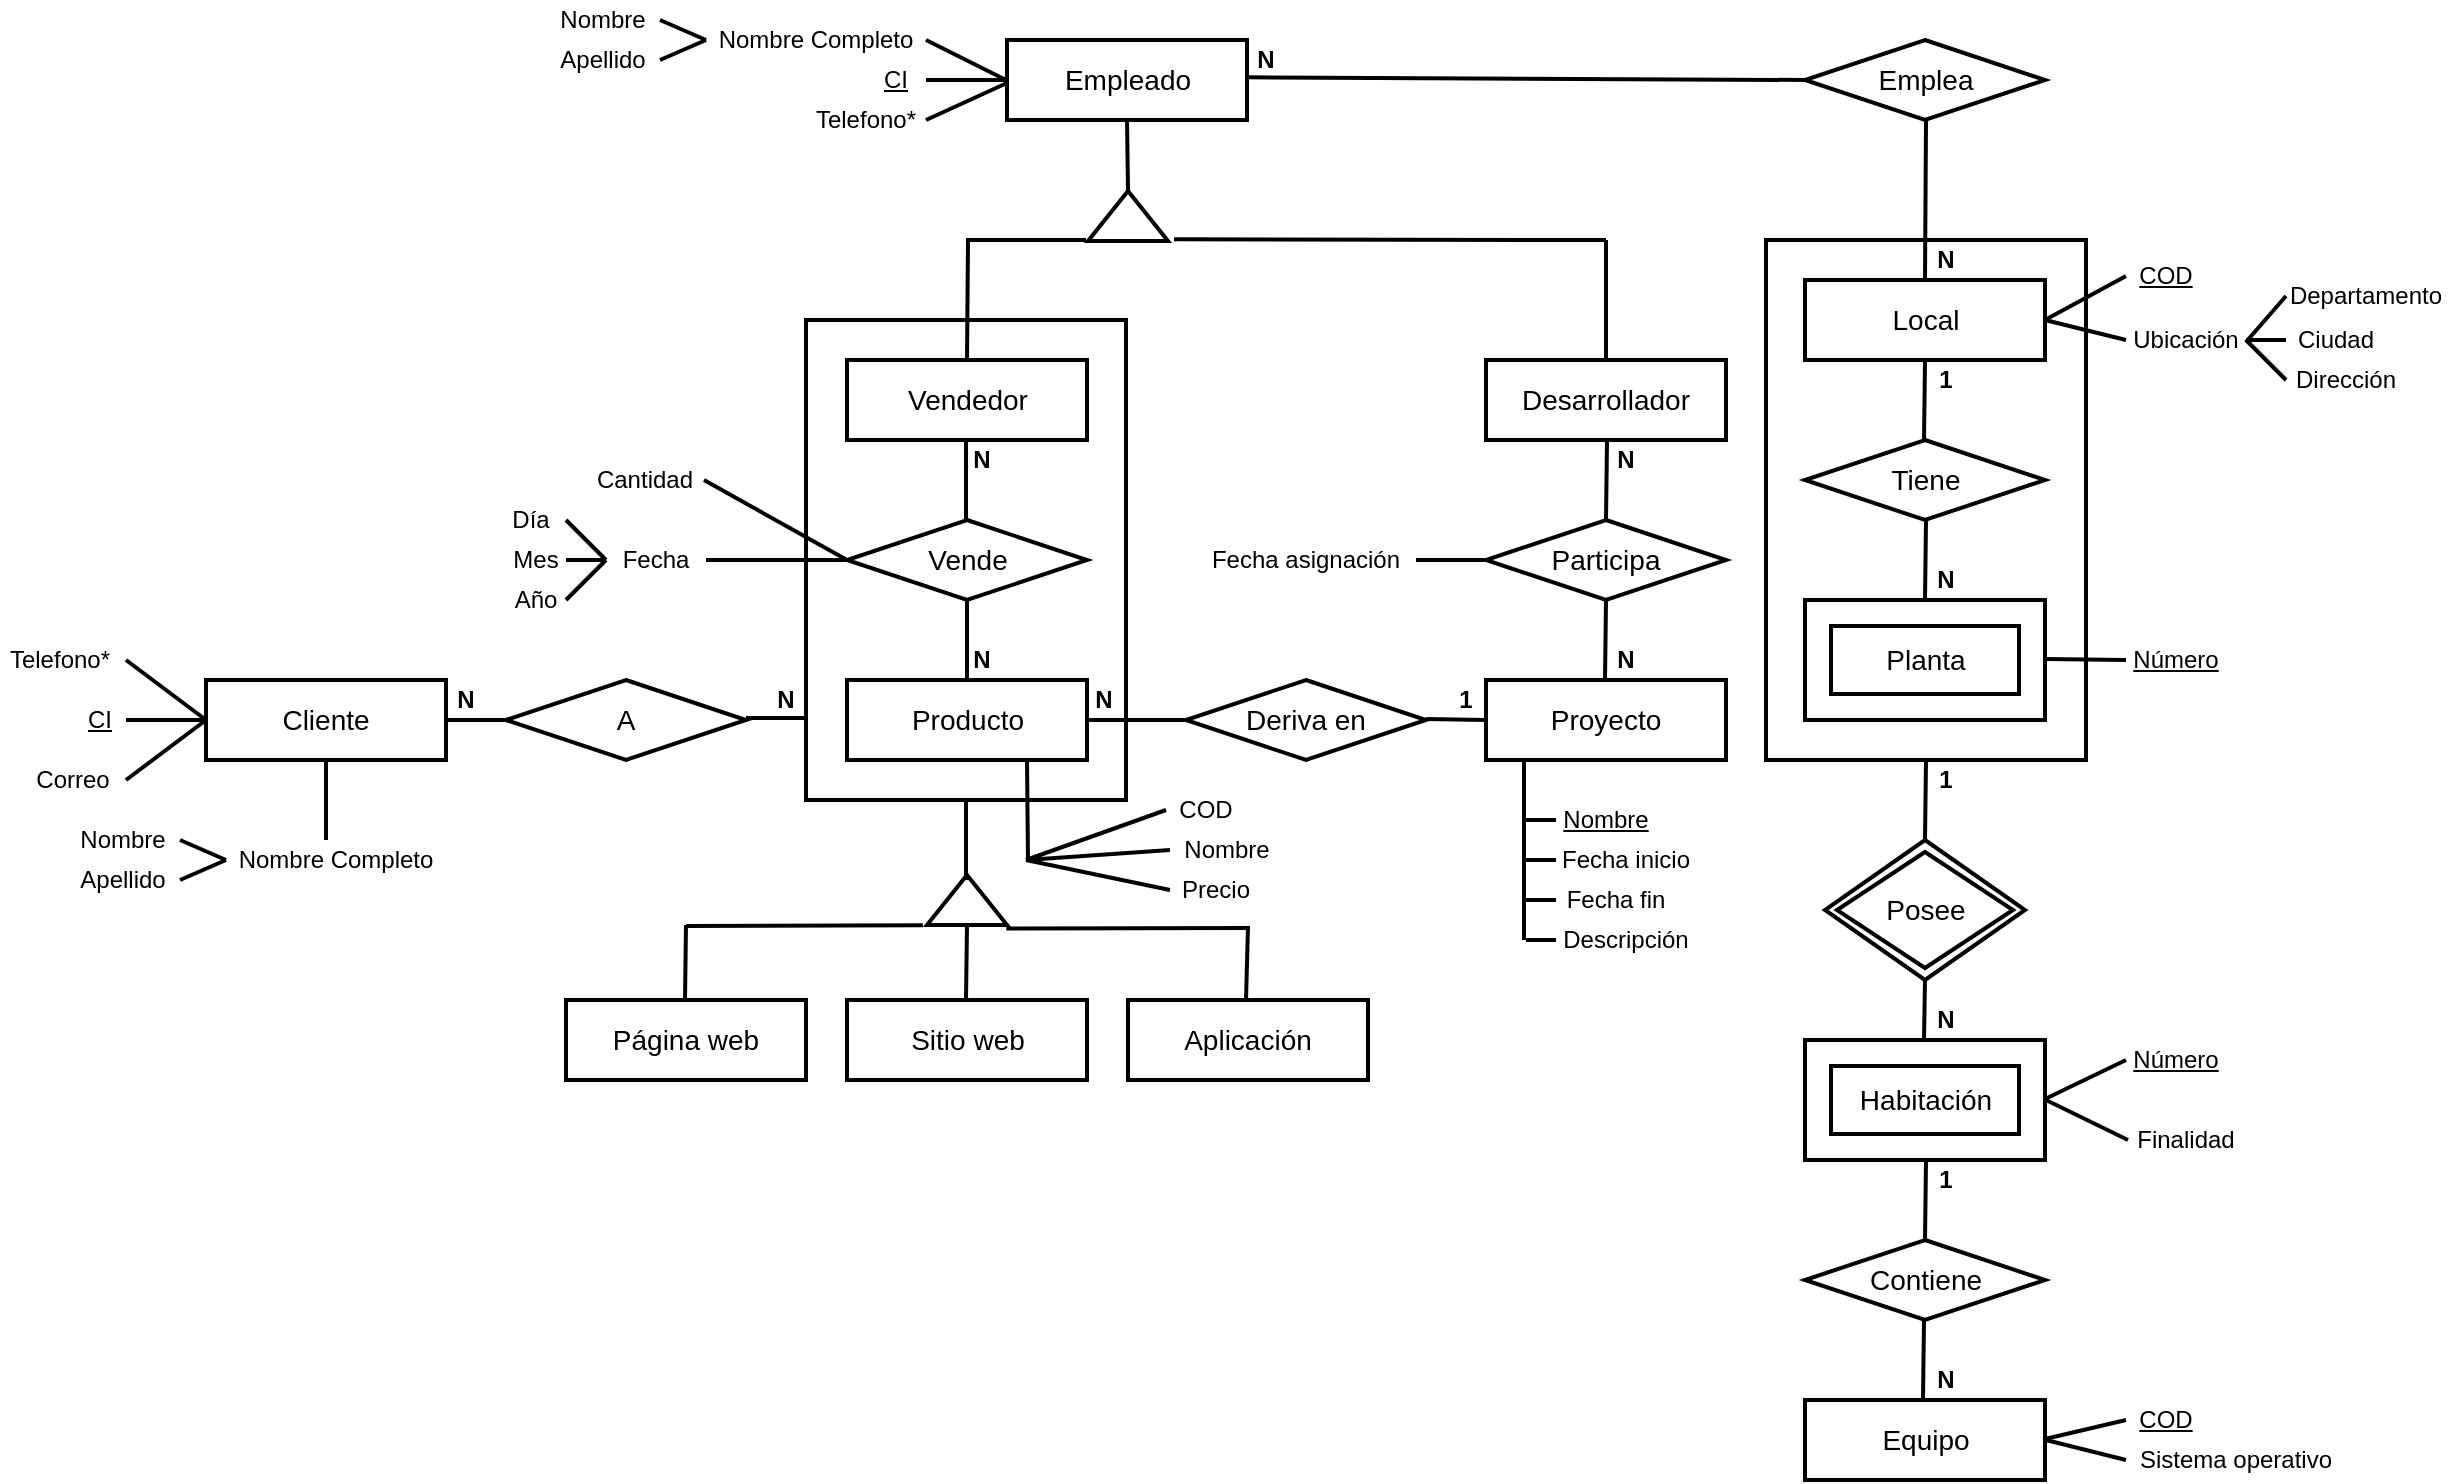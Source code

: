 <mxfile version="12.1.8" type="github" pages="1">
  <diagram id="7vONbLCQ9WCZ58bNW_wz" name="Page-1">
    <mxGraphModel dx="1422" dy="745" grid="1" gridSize="10" guides="1" tooltips="1" connect="1" arrows="1" fold="1" page="1" pageScale="1" pageWidth="827" pageHeight="1169" math="0" shadow="0">
      <root>
        <mxCell id="0"/>
        <mxCell id="1" parent="0"/>
        <mxCell id="MQ059FCpELGgsUm1LF6T-42" value="" style="strokeWidth=2;whiteSpace=wrap;html=1;align=center;fontSize=14;" parent="1" vertex="1">
          <mxGeometry x="1060" y="260" width="160" height="260" as="geometry"/>
        </mxCell>
        <mxCell id="MQ059FCpELGgsUm1LF6T-41" value="" style="strokeWidth=2;whiteSpace=wrap;html=1;align=center;fontSize=14;" parent="1" vertex="1">
          <mxGeometry x="580" y="300" width="160" height="240" as="geometry"/>
        </mxCell>
        <mxCell id="MQ059FCpELGgsUm1LF6T-2" value="Empleado" style="strokeWidth=2;whiteSpace=wrap;html=1;align=center;fontSize=14;" parent="1" vertex="1">
          <mxGeometry x="680.5" y="160" width="120" height="40" as="geometry"/>
        </mxCell>
        <mxCell id="MQ059FCpELGgsUm1LF6T-3" value="Local" style="strokeWidth=2;whiteSpace=wrap;html=1;align=center;fontSize=14;" parent="1" vertex="1">
          <mxGeometry x="1079.5" y="280" width="120" height="40" as="geometry"/>
        </mxCell>
        <mxCell id="MQ059FCpELGgsUm1LF6T-7" value="Tiene" style="shape=rhombus;strokeWidth=2;fontSize=17;perimeter=rhombusPerimeter;whiteSpace=wrap;html=1;align=center;fontSize=14;" parent="1" vertex="1">
          <mxGeometry x="1079.5" y="360" width="120" height="40" as="geometry"/>
        </mxCell>
        <mxCell id="MQ059FCpELGgsUm1LF6T-9" value="Planta" style="shape=ext;strokeWidth=2;margin=10;double=1;whiteSpace=wrap;html=1;align=center;fontSize=14;" parent="1" vertex="1">
          <mxGeometry x="1079.5" y="440" width="120" height="60" as="geometry"/>
        </mxCell>
        <mxCell id="MQ059FCpELGgsUm1LF6T-10" value="Posee" style="shape=rhombus;double=1;strokeWidth=2;fontSize=17;perimeter=rhombusPerimeter;whiteSpace=wrap;html=1;align=center;fontSize=14;" parent="1" vertex="1">
          <mxGeometry x="1089.5" y="560" width="100" height="70" as="geometry"/>
        </mxCell>
        <mxCell id="MQ059FCpELGgsUm1LF6T-11" value="Habitación" style="shape=ext;strokeWidth=2;margin=10;double=1;whiteSpace=wrap;html=1;align=center;fontSize=14;" parent="1" vertex="1">
          <mxGeometry x="1079.5" y="660" width="120" height="60" as="geometry"/>
        </mxCell>
        <mxCell id="MQ059FCpELGgsUm1LF6T-13" value="Contiene" style="shape=rhombus;strokeWidth=2;fontSize=17;perimeter=rhombusPerimeter;whiteSpace=wrap;html=1;align=center;fontSize=14;" parent="1" vertex="1">
          <mxGeometry x="1079.5" y="760" width="120" height="40" as="geometry"/>
        </mxCell>
        <mxCell id="MQ059FCpELGgsUm1LF6T-14" value="Equipo" style="strokeWidth=2;whiteSpace=wrap;html=1;align=center;fontSize=14;" parent="1" vertex="1">
          <mxGeometry x="1079.5" y="840" width="120" height="40" as="geometry"/>
        </mxCell>
        <mxCell id="MQ059FCpELGgsUm1LF6T-17" value="" style="triangle;whiteSpace=wrap;html=1;rotation=-90;strokeWidth=2;" parent="1" vertex="1">
          <mxGeometry x="728.5" y="228" width="25" height="40" as="geometry"/>
        </mxCell>
        <mxCell id="MQ059FCpELGgsUm1LF6T-23" value="Desarrollador" style="strokeWidth=2;whiteSpace=wrap;html=1;align=center;fontSize=14;" parent="1" vertex="1">
          <mxGeometry x="920" y="320" width="120" height="40" as="geometry"/>
        </mxCell>
        <mxCell id="MQ059FCpELGgsUm1LF6T-24" value="Participa" style="shape=rhombus;strokeWidth=2;fontSize=17;perimeter=rhombusPerimeter;whiteSpace=wrap;html=1;align=center;fontSize=14;" parent="1" vertex="1">
          <mxGeometry x="920" y="400" width="120" height="40" as="geometry"/>
        </mxCell>
        <mxCell id="MQ059FCpELGgsUm1LF6T-25" value="Proyecto" style="strokeWidth=2;whiteSpace=wrap;html=1;align=center;fontSize=14;" parent="1" vertex="1">
          <mxGeometry x="920" y="480" width="120" height="40" as="geometry"/>
        </mxCell>
        <mxCell id="MQ059FCpELGgsUm1LF6T-27" value="" style="endArrow=none;html=1;exitX=1;exitY=0.5;exitDx=0;exitDy=0;strokeWidth=2;" parent="1" source="MQ059FCpELGgsUm1LF6T-17" edge="1">
          <mxGeometry width="50" height="50" relative="1" as="geometry">
            <mxPoint x="690.5" y="250" as="sourcePoint"/>
            <mxPoint x="740.5" y="200" as="targetPoint"/>
          </mxGeometry>
        </mxCell>
        <mxCell id="MQ059FCpELGgsUm1LF6T-28" value="" style="endArrow=none;html=1;exitX=0.033;exitY=1.075;exitDx=0;exitDy=0;strokeWidth=2;exitPerimeter=0;" parent="1" source="MQ059FCpELGgsUm1LF6T-17" edge="1">
          <mxGeometry width="50" height="50" relative="1" as="geometry">
            <mxPoint x="750.5" y="245" as="sourcePoint"/>
            <mxPoint x="980" y="260" as="targetPoint"/>
          </mxGeometry>
        </mxCell>
        <mxCell id="MQ059FCpELGgsUm1LF6T-29" value="" style="endArrow=none;html=1;strokeWidth=2;exitX=0.5;exitY=0;exitDx=0;exitDy=0;" parent="1" source="MQ059FCpELGgsUm1LF6T-23" edge="1">
          <mxGeometry width="50" height="50" relative="1" as="geometry">
            <mxPoint x="929.5" y="320" as="sourcePoint"/>
            <mxPoint x="980" y="260" as="targetPoint"/>
          </mxGeometry>
        </mxCell>
        <mxCell id="MQ059FCpELGgsUm1LF6T-30" value="Vendedor" style="strokeWidth=2;whiteSpace=wrap;html=1;align=center;fontSize=14;" parent="1" vertex="1">
          <mxGeometry x="600.5" y="320" width="120" height="40" as="geometry"/>
        </mxCell>
        <mxCell id="MQ059FCpELGgsUm1LF6T-31" value="Vende" style="shape=rhombus;strokeWidth=2;fontSize=17;perimeter=rhombusPerimeter;whiteSpace=wrap;html=1;align=center;fontSize=14;" parent="1" vertex="1">
          <mxGeometry x="600.5" y="400" width="120" height="40" as="geometry"/>
        </mxCell>
        <mxCell id="MQ059FCpELGgsUm1LF6T-32" value="Producto" style="strokeWidth=2;whiteSpace=wrap;html=1;align=center;fontSize=14;" parent="1" vertex="1">
          <mxGeometry x="600.5" y="480" width="120" height="40" as="geometry"/>
        </mxCell>
        <mxCell id="MQ059FCpELGgsUm1LF6T-33" value="" style="triangle;whiteSpace=wrap;html=1;rotation=-90;strokeWidth=2;" parent="1" vertex="1">
          <mxGeometry x="648" y="570" width="25" height="40" as="geometry"/>
        </mxCell>
        <mxCell id="MQ059FCpELGgsUm1LF6T-34" value="Aplicación" style="strokeWidth=2;whiteSpace=wrap;html=1;align=center;fontSize=14;" parent="1" vertex="1">
          <mxGeometry x="741" y="640" width="120" height="40" as="geometry"/>
        </mxCell>
        <mxCell id="MQ059FCpELGgsUm1LF6T-35" value="Sitio web" style="strokeWidth=2;whiteSpace=wrap;html=1;align=center;fontSize=14;" parent="1" vertex="1">
          <mxGeometry x="600.5" y="640" width="120" height="40" as="geometry"/>
        </mxCell>
        <mxCell id="MQ059FCpELGgsUm1LF6T-36" value="Página web" style="strokeWidth=2;whiteSpace=wrap;html=1;align=center;fontSize=14;" parent="1" vertex="1">
          <mxGeometry x="460" y="640" width="120" height="40" as="geometry"/>
        </mxCell>
        <mxCell id="MQ059FCpELGgsUm1LF6T-37" value="A" style="shape=rhombus;strokeWidth=2;fontSize=17;perimeter=rhombusPerimeter;whiteSpace=wrap;html=1;align=center;fontSize=14;" parent="1" vertex="1">
          <mxGeometry x="430" y="480" width="120" height="40" as="geometry"/>
        </mxCell>
        <mxCell id="MQ059FCpELGgsUm1LF6T-38" value="Cliente" style="strokeWidth=2;whiteSpace=wrap;html=1;align=center;fontSize=14;" parent="1" vertex="1">
          <mxGeometry x="280" y="480" width="120" height="40" as="geometry"/>
        </mxCell>
        <mxCell id="MQ059FCpELGgsUm1LF6T-39" value="" style="endArrow=none;html=1;strokeWidth=2;" parent="1" edge="1">
          <mxGeometry width="50" height="50" relative="1" as="geometry">
            <mxPoint x="660.5" y="320" as="sourcePoint"/>
            <mxPoint x="661" y="260" as="targetPoint"/>
          </mxGeometry>
        </mxCell>
        <mxCell id="MQ059FCpELGgsUm1LF6T-40" value="" style="endArrow=none;html=1;strokeWidth=2;" parent="1" edge="1">
          <mxGeometry width="50" height="50" relative="1" as="geometry">
            <mxPoint x="660" y="260" as="sourcePoint"/>
            <mxPoint x="720" y="260" as="targetPoint"/>
          </mxGeometry>
        </mxCell>
        <mxCell id="MQ059FCpELGgsUm1LF6T-43" value="Emplea" style="shape=rhombus;strokeWidth=2;fontSize=17;perimeter=rhombusPerimeter;whiteSpace=wrap;html=1;align=center;fontSize=14;" parent="1" vertex="1">
          <mxGeometry x="1079.5" y="160" width="120" height="40" as="geometry"/>
        </mxCell>
        <mxCell id="MQ059FCpELGgsUm1LF6T-44" value="" style="endArrow=none;html=1;exitX=0.033;exitY=1.075;exitDx=0;exitDy=0;strokeWidth=2;exitPerimeter=0;entryX=0;entryY=0.5;entryDx=0;entryDy=0;" parent="1" target="MQ059FCpELGgsUm1LF6T-43" edge="1">
          <mxGeometry width="50" height="50" relative="1" as="geometry">
            <mxPoint x="800.5" y="178.675" as="sourcePoint"/>
            <mxPoint x="937" y="179" as="targetPoint"/>
          </mxGeometry>
        </mxCell>
        <mxCell id="MQ059FCpELGgsUm1LF6T-45" value="" style="endArrow=none;html=1;exitX=0.033;exitY=1.075;exitDx=0;exitDy=0;strokeWidth=2;exitPerimeter=0;entryX=0.5;entryY=0;entryDx=0;entryDy=0;" parent="1" target="MQ059FCpELGgsUm1LF6T-3" edge="1">
          <mxGeometry width="50" height="50" relative="1" as="geometry">
            <mxPoint x="1140" y="200.175" as="sourcePoint"/>
            <mxPoint x="1276.5" y="200.5" as="targetPoint"/>
          </mxGeometry>
        </mxCell>
        <mxCell id="MQ059FCpELGgsUm1LF6T-46" value="" style="endArrow=none;html=1;exitX=0.033;exitY=1.075;exitDx=0;exitDy=0;strokeWidth=2;exitPerimeter=0;" parent="1" edge="1">
          <mxGeometry width="50" height="50" relative="1" as="geometry">
            <mxPoint x="1139.5" y="320.175" as="sourcePoint"/>
            <mxPoint x="1139" y="360" as="targetPoint"/>
          </mxGeometry>
        </mxCell>
        <mxCell id="MQ059FCpELGgsUm1LF6T-47" value="" style="endArrow=none;html=1;exitX=0.033;exitY=1.075;exitDx=0;exitDy=0;strokeWidth=2;exitPerimeter=0;" parent="1" edge="1">
          <mxGeometry width="50" height="50" relative="1" as="geometry">
            <mxPoint x="1140" y="400.175" as="sourcePoint"/>
            <mxPoint x="1139.5" y="440" as="targetPoint"/>
          </mxGeometry>
        </mxCell>
        <mxCell id="MQ059FCpELGgsUm1LF6T-48" value="" style="endArrow=none;html=1;exitX=0.5;exitY=1;exitDx=0;exitDy=0;strokeWidth=2;entryX=0.5;entryY=0;entryDx=0;entryDy=0;" parent="1" source="MQ059FCpELGgsUm1LF6T-42" target="MQ059FCpELGgsUm1LF6T-10" edge="1">
          <mxGeometry width="50" height="50" relative="1" as="geometry">
            <mxPoint x="1131.5" y="520.175" as="sourcePoint"/>
            <mxPoint x="1268.0" y="520.5" as="targetPoint"/>
          </mxGeometry>
        </mxCell>
        <mxCell id="MQ059FCpELGgsUm1LF6T-49" value="" style="endArrow=none;html=1;exitX=0.5;exitY=1;exitDx=0;exitDy=0;strokeWidth=2;" parent="1" edge="1">
          <mxGeometry width="50" height="50" relative="1" as="geometry">
            <mxPoint x="1139.5" y="630" as="sourcePoint"/>
            <mxPoint x="1139" y="660" as="targetPoint"/>
          </mxGeometry>
        </mxCell>
        <mxCell id="MQ059FCpELGgsUm1LF6T-50" value="" style="endArrow=none;html=1;exitX=0.5;exitY=1;exitDx=0;exitDy=0;strokeWidth=2;entryX=0.5;entryY=0;entryDx=0;entryDy=0;" parent="1" target="MQ059FCpELGgsUm1LF6T-13" edge="1">
          <mxGeometry width="50" height="50" relative="1" as="geometry">
            <mxPoint x="1140" y="720" as="sourcePoint"/>
            <mxPoint x="1139.5" y="750" as="targetPoint"/>
          </mxGeometry>
        </mxCell>
        <mxCell id="MQ059FCpELGgsUm1LF6T-51" value="" style="endArrow=none;html=1;exitX=0.5;exitY=1;exitDx=0;exitDy=0;strokeWidth=2;entryX=0.5;entryY=0;entryDx=0;entryDy=0;" parent="1" edge="1">
          <mxGeometry width="50" height="50" relative="1" as="geometry">
            <mxPoint x="1139" y="800" as="sourcePoint"/>
            <mxPoint x="1138.5" y="840" as="targetPoint"/>
          </mxGeometry>
        </mxCell>
        <mxCell id="MQ059FCpELGgsUm1LF6T-52" value="" style="endArrow=none;html=1;strokeWidth=2;exitX=0.5;exitY=0;exitDx=0;exitDy=0;" parent="1" source="MQ059FCpELGgsUm1LF6T-24" edge="1">
          <mxGeometry width="50" height="50" relative="1" as="geometry">
            <mxPoint x="980.5" y="390" as="sourcePoint"/>
            <mxPoint x="980.5" y="360" as="targetPoint"/>
          </mxGeometry>
        </mxCell>
        <mxCell id="MQ059FCpELGgsUm1LF6T-53" value="" style="endArrow=none;html=1;strokeWidth=2;exitX=0.5;exitY=0;exitDx=0;exitDy=0;" parent="1" edge="1">
          <mxGeometry width="50" height="50" relative="1" as="geometry">
            <mxPoint x="979.5" y="480" as="sourcePoint"/>
            <mxPoint x="980" y="440" as="targetPoint"/>
          </mxGeometry>
        </mxCell>
        <mxCell id="MQ059FCpELGgsUm1LF6T-55" value="Deriva en" style="shape=rhombus;strokeWidth=2;fontSize=17;perimeter=rhombusPerimeter;whiteSpace=wrap;html=1;align=center;fontSize=14;" parent="1" vertex="1">
          <mxGeometry x="770" y="480" width="120" height="40" as="geometry"/>
        </mxCell>
        <mxCell id="MQ059FCpELGgsUm1LF6T-56" value="" style="endArrow=none;html=1;strokeWidth=2;entryX=1;entryY=0.5;entryDx=0;entryDy=0;" parent="1" target="MQ059FCpELGgsUm1LF6T-32" edge="1">
          <mxGeometry width="50" height="50" relative="1" as="geometry">
            <mxPoint x="769.5" y="500" as="sourcePoint"/>
            <mxPoint x="770" y="440" as="targetPoint"/>
          </mxGeometry>
        </mxCell>
        <mxCell id="MQ059FCpELGgsUm1LF6T-57" value="" style="endArrow=none;html=1;strokeWidth=2;entryX=1;entryY=0.5;entryDx=0;entryDy=0;" parent="1" edge="1">
          <mxGeometry width="50" height="50" relative="1" as="geometry">
            <mxPoint x="920" y="500" as="sourcePoint"/>
            <mxPoint x="890.0" y="499.5" as="targetPoint"/>
          </mxGeometry>
        </mxCell>
        <mxCell id="MQ059FCpELGgsUm1LF6T-58" value="" style="endArrow=none;html=1;strokeWidth=2;" parent="1" edge="1">
          <mxGeometry width="50" height="50" relative="1" as="geometry">
            <mxPoint x="660" y="580" as="sourcePoint"/>
            <mxPoint x="660" y="540" as="targetPoint"/>
          </mxGeometry>
        </mxCell>
        <mxCell id="MQ059FCpELGgsUm1LF6T-59" value="" style="endArrow=none;html=1;strokeWidth=2;entryX=0;entryY=0.5;entryDx=0;entryDy=0;" parent="1" target="MQ059FCpELGgsUm1LF6T-33" edge="1">
          <mxGeometry width="50" height="50" relative="1" as="geometry">
            <mxPoint x="660" y="640" as="sourcePoint"/>
            <mxPoint x="660" y="600" as="targetPoint"/>
          </mxGeometry>
        </mxCell>
        <mxCell id="MQ059FCpELGgsUm1LF6T-60" value="" style="endArrow=none;html=1;strokeWidth=2;" parent="1" edge="1">
          <mxGeometry width="50" height="50" relative="1" as="geometry">
            <mxPoint x="800" y="640" as="sourcePoint"/>
            <mxPoint x="801" y="603" as="targetPoint"/>
          </mxGeometry>
        </mxCell>
        <mxCell id="MQ059FCpELGgsUm1LF6T-61" value="" style="endArrow=none;html=1;strokeWidth=2;entryX=0;entryY=0.5;entryDx=0;entryDy=0;" parent="1" edge="1">
          <mxGeometry width="50" height="50" relative="1" as="geometry">
            <mxPoint x="519.5" y="640" as="sourcePoint"/>
            <mxPoint x="520" y="602.5" as="targetPoint"/>
          </mxGeometry>
        </mxCell>
        <mxCell id="MQ059FCpELGgsUm1LF6T-62" value="" style="endArrow=none;html=1;strokeWidth=2;exitX=-0.003;exitY=-0.052;exitDx=0;exitDy=0;exitPerimeter=0;" parent="1" source="MQ059FCpELGgsUm1LF6T-33" edge="1">
          <mxGeometry width="50" height="50" relative="1" as="geometry">
            <mxPoint x="640" y="597.5" as="sourcePoint"/>
            <mxPoint x="520" y="603" as="targetPoint"/>
          </mxGeometry>
        </mxCell>
        <mxCell id="MQ059FCpELGgsUm1LF6T-63" value="" style="endArrow=none;html=1;strokeWidth=2;entryX=-0.071;entryY=0.991;entryDx=0;entryDy=0;entryPerimeter=0;" parent="1" target="MQ059FCpELGgsUm1LF6T-33" edge="1">
          <mxGeometry width="50" height="50" relative="1" as="geometry">
            <mxPoint x="801" y="604" as="sourcePoint"/>
            <mxPoint x="683" y="601" as="targetPoint"/>
          </mxGeometry>
        </mxCell>
        <mxCell id="MQ059FCpELGgsUm1LF6T-64" value="" style="endArrow=none;html=1;strokeWidth=2;" parent="1" edge="1">
          <mxGeometry width="50" height="50" relative="1" as="geometry">
            <mxPoint x="580.0" y="499" as="sourcePoint"/>
            <mxPoint x="550" y="499" as="targetPoint"/>
          </mxGeometry>
        </mxCell>
        <mxCell id="MQ059FCpELGgsUm1LF6T-65" value="" style="endArrow=none;html=1;strokeWidth=2;" parent="1" edge="1">
          <mxGeometry width="50" height="50" relative="1" as="geometry">
            <mxPoint x="430.0" y="500" as="sourcePoint"/>
            <mxPoint x="400" y="500" as="targetPoint"/>
          </mxGeometry>
        </mxCell>
        <mxCell id="MQ059FCpELGgsUm1LF6T-66" value="N" style="text;html=1;strokeColor=none;fillColor=none;align=center;verticalAlign=middle;whiteSpace=wrap;rounded=0;strokeWidth=1;fontStyle=1" parent="1" vertex="1">
          <mxGeometry x="390" y="480" width="40" height="20" as="geometry"/>
        </mxCell>
        <mxCell id="MQ059FCpELGgsUm1LF6T-68" value="N" style="text;html=1;strokeColor=none;fillColor=none;align=center;verticalAlign=middle;whiteSpace=wrap;rounded=0;strokeWidth=1;fontStyle=1" parent="1" vertex="1">
          <mxGeometry x="550" y="480" width="40" height="20" as="geometry"/>
        </mxCell>
        <mxCell id="MQ059FCpELGgsUm1LF6T-71" value="N" style="text;html=1;strokeColor=none;fillColor=none;align=center;verticalAlign=middle;whiteSpace=wrap;rounded=0;strokeWidth=1;fontStyle=1" parent="1" vertex="1">
          <mxGeometry x="648" y="460" width="40" height="20" as="geometry"/>
        </mxCell>
        <mxCell id="MQ059FCpELGgsUm1LF6T-72" value="" style="endArrow=none;html=1;strokeWidth=2;" parent="1" edge="1">
          <mxGeometry width="50" height="50" relative="1" as="geometry">
            <mxPoint x="660" y="400" as="sourcePoint"/>
            <mxPoint x="660" y="360.0" as="targetPoint"/>
          </mxGeometry>
        </mxCell>
        <mxCell id="MQ059FCpELGgsUm1LF6T-73" value="" style="endArrow=none;html=1;strokeWidth=2;" parent="1" edge="1">
          <mxGeometry width="50" height="50" relative="1" as="geometry">
            <mxPoint x="660.5" y="480" as="sourcePoint"/>
            <mxPoint x="660.5" y="440.0" as="targetPoint"/>
          </mxGeometry>
        </mxCell>
        <mxCell id="MQ059FCpELGgsUm1LF6T-74" value="N" style="text;html=1;strokeColor=none;fillColor=none;align=center;verticalAlign=middle;whiteSpace=wrap;rounded=0;strokeWidth=1;fontStyle=1" parent="1" vertex="1">
          <mxGeometry x="648" y="360" width="40" height="20" as="geometry"/>
        </mxCell>
        <mxCell id="MQ059FCpELGgsUm1LF6T-75" value="N" style="text;html=1;strokeColor=none;fillColor=none;align=center;verticalAlign=middle;whiteSpace=wrap;rounded=0;strokeWidth=1;fontStyle=1" parent="1" vertex="1">
          <mxGeometry x="708.5" y="480" width="40" height="20" as="geometry"/>
        </mxCell>
        <mxCell id="MQ059FCpELGgsUm1LF6T-76" value="N" style="text;html=1;strokeColor=none;fillColor=none;align=center;verticalAlign=middle;whiteSpace=wrap;rounded=0;strokeWidth=1;fontStyle=1" parent="1" vertex="1">
          <mxGeometry x="970" y="460" width="40" height="20" as="geometry"/>
        </mxCell>
        <mxCell id="MQ059FCpELGgsUm1LF6T-77" value="N" style="text;html=1;strokeColor=none;fillColor=none;align=center;verticalAlign=middle;whiteSpace=wrap;rounded=0;strokeWidth=1;fontStyle=1" parent="1" vertex="1">
          <mxGeometry x="970" y="360" width="40" height="20" as="geometry"/>
        </mxCell>
        <mxCell id="MQ059FCpELGgsUm1LF6T-78" value="N" style="text;html=1;strokeColor=none;fillColor=none;align=center;verticalAlign=middle;whiteSpace=wrap;rounded=0;strokeWidth=1;fontStyle=1" parent="1" vertex="1">
          <mxGeometry x="790" y="160" width="40" height="20" as="geometry"/>
        </mxCell>
        <mxCell id="MQ059FCpELGgsUm1LF6T-79" value="N" style="text;html=1;strokeColor=none;fillColor=none;align=center;verticalAlign=middle;whiteSpace=wrap;rounded=0;strokeWidth=1;fontStyle=1" parent="1" vertex="1">
          <mxGeometry x="1130" y="260" width="40" height="20" as="geometry"/>
        </mxCell>
        <mxCell id="MQ059FCpELGgsUm1LF6T-80" value="N" style="text;html=1;strokeColor=none;fillColor=none;align=center;verticalAlign=middle;whiteSpace=wrap;rounded=0;strokeWidth=1;fontStyle=1" parent="1" vertex="1">
          <mxGeometry x="1130" y="420" width="40" height="20" as="geometry"/>
        </mxCell>
        <mxCell id="MQ059FCpELGgsUm1LF6T-81" value="N" style="text;html=1;strokeColor=none;fillColor=none;align=center;verticalAlign=middle;whiteSpace=wrap;rounded=0;strokeWidth=1;fontStyle=1" parent="1" vertex="1">
          <mxGeometry x="1130" y="640" width="40" height="20" as="geometry"/>
        </mxCell>
        <mxCell id="MQ059FCpELGgsUm1LF6T-82" value="N" style="text;html=1;strokeColor=none;fillColor=none;align=center;verticalAlign=middle;whiteSpace=wrap;rounded=0;strokeWidth=1;fontStyle=1" parent="1" vertex="1">
          <mxGeometry x="1130" y="820" width="40" height="20" as="geometry"/>
        </mxCell>
        <mxCell id="MQ059FCpELGgsUm1LF6T-83" value="1" style="text;html=1;strokeColor=none;fillColor=none;align=center;verticalAlign=middle;whiteSpace=wrap;rounded=0;strokeWidth=1;fontStyle=1" parent="1" vertex="1">
          <mxGeometry x="890" y="480" width="40" height="20" as="geometry"/>
        </mxCell>
        <mxCell id="MQ059FCpELGgsUm1LF6T-85" value="1" style="text;html=1;strokeColor=none;fillColor=none;align=center;verticalAlign=middle;whiteSpace=wrap;rounded=0;strokeWidth=1;fontStyle=1" parent="1" vertex="1">
          <mxGeometry x="1130" y="520" width="40" height="20" as="geometry"/>
        </mxCell>
        <mxCell id="MQ059FCpELGgsUm1LF6T-86" value="1" style="text;html=1;strokeColor=none;fillColor=none;align=center;verticalAlign=middle;whiteSpace=wrap;rounded=0;strokeWidth=1;fontStyle=1" parent="1" vertex="1">
          <mxGeometry x="1130" y="720" width="40" height="20" as="geometry"/>
        </mxCell>
        <mxCell id="MQ059FCpELGgsUm1LF6T-87" value="1" style="text;html=1;strokeColor=none;fillColor=none;align=center;verticalAlign=middle;whiteSpace=wrap;rounded=0;strokeWidth=1;fontStyle=1" parent="1" vertex="1">
          <mxGeometry x="1130" y="320" width="40" height="20" as="geometry"/>
        </mxCell>
        <mxCell id="zq5FpyVHTdPAyqJpxwwP-1" value="Nombre Completo" style="text;html=1;strokeColor=none;fillColor=none;align=center;verticalAlign=middle;whiteSpace=wrap;rounded=0;" parent="1" vertex="1">
          <mxGeometry x="530" y="150" width="110" height="20" as="geometry"/>
        </mxCell>
        <mxCell id="zq5FpyVHTdPAyqJpxwwP-2" value="CI" style="text;html=1;strokeColor=none;fillColor=none;align=center;verticalAlign=middle;whiteSpace=wrap;rounded=0;fontStyle=4" parent="1" vertex="1">
          <mxGeometry x="610" y="170" width="30" height="20" as="geometry"/>
        </mxCell>
        <mxCell id="zq5FpyVHTdPAyqJpxwwP-3" value="Telefono*" style="text;html=1;strokeColor=none;fillColor=none;align=center;verticalAlign=middle;whiteSpace=wrap;rounded=0;" parent="1" vertex="1">
          <mxGeometry x="580" y="190" width="60" height="20" as="geometry"/>
        </mxCell>
        <mxCell id="zq5FpyVHTdPAyqJpxwwP-4" value="Nombre" style="text;html=1;strokeColor=none;fillColor=none;align=center;verticalAlign=middle;whiteSpace=wrap;rounded=0;" parent="1" vertex="1">
          <mxGeometry x="450" y="140" width="57" height="20" as="geometry"/>
        </mxCell>
        <mxCell id="zq5FpyVHTdPAyqJpxwwP-5" value="Apellido" style="text;html=1;strokeColor=none;fillColor=none;align=center;verticalAlign=middle;whiteSpace=wrap;rounded=0;" parent="1" vertex="1">
          <mxGeometry x="450" y="160" width="57" height="20" as="geometry"/>
        </mxCell>
        <mxCell id="zq5FpyVHTdPAyqJpxwwP-6" value="" style="endArrow=none;html=1;exitX=1;exitY=0.5;exitDx=0;exitDy=0;strokeWidth=2;entryX=0;entryY=0.5;entryDx=0;entryDy=0;" parent="1" source="zq5FpyVHTdPAyqJpxwwP-3" edge="1">
          <mxGeometry width="50" height="50" relative="1" as="geometry">
            <mxPoint x="401.5" y="180.175" as="sourcePoint"/>
            <mxPoint x="680.5" y="181.5" as="targetPoint"/>
          </mxGeometry>
        </mxCell>
        <mxCell id="zq5FpyVHTdPAyqJpxwwP-7" value="" style="endArrow=none;html=1;exitX=1;exitY=0.5;exitDx=0;exitDy=0;strokeWidth=2;" parent="1" source="zq5FpyVHTdPAyqJpxwwP-2" edge="1">
          <mxGeometry width="50" height="50" relative="1" as="geometry">
            <mxPoint x="632.5" y="168.5" as="sourcePoint"/>
            <mxPoint x="680" y="180" as="targetPoint"/>
          </mxGeometry>
        </mxCell>
        <mxCell id="zq5FpyVHTdPAyqJpxwwP-8" value="" style="endArrow=none;html=1;exitX=1;exitY=0.5;exitDx=0;exitDy=0;strokeWidth=2;" parent="1" source="zq5FpyVHTdPAyqJpxwwP-1" edge="1">
          <mxGeometry width="50" height="50" relative="1" as="geometry">
            <mxPoint x="640" y="139.5" as="sourcePoint"/>
            <mxPoint x="680" y="180" as="targetPoint"/>
          </mxGeometry>
        </mxCell>
        <mxCell id="zq5FpyVHTdPAyqJpxwwP-9" value="" style="endArrow=none;html=1;exitX=1;exitY=0.5;exitDx=0;exitDy=0;strokeWidth=2;entryX=0;entryY=0.5;entryDx=0;entryDy=0;" parent="1" source="zq5FpyVHTdPAyqJpxwwP-4" target="zq5FpyVHTdPAyqJpxwwP-1" edge="1">
          <mxGeometry width="50" height="50" relative="1" as="geometry">
            <mxPoint x="490" y="130" as="sourcePoint"/>
            <mxPoint x="530" y="150" as="targetPoint"/>
          </mxGeometry>
        </mxCell>
        <mxCell id="zq5FpyVHTdPAyqJpxwwP-11" value="" style="endArrow=none;html=1;exitX=1;exitY=0.5;exitDx=0;exitDy=0;strokeWidth=2;entryX=0;entryY=0.5;entryDx=0;entryDy=0;" parent="1" source="zq5FpyVHTdPAyqJpxwwP-5" target="zq5FpyVHTdPAyqJpxwwP-1" edge="1">
          <mxGeometry width="50" height="50" relative="1" as="geometry">
            <mxPoint x="520" y="175" as="sourcePoint"/>
            <mxPoint x="543" y="185" as="targetPoint"/>
          </mxGeometry>
        </mxCell>
        <mxCell id="zq5FpyVHTdPAyqJpxwwP-12" value="Fecha asignación" style="text;html=1;strokeColor=none;fillColor=none;align=center;verticalAlign=middle;whiteSpace=wrap;rounded=0;" parent="1" vertex="1">
          <mxGeometry x="775" y="410" width="110" height="20" as="geometry"/>
        </mxCell>
        <mxCell id="zq5FpyVHTdPAyqJpxwwP-13" value="" style="endArrow=none;html=1;strokeWidth=2;exitX=1;exitY=0.5;exitDx=0;exitDy=0;" parent="1" source="zq5FpyVHTdPAyqJpxwwP-12" edge="1">
          <mxGeometry width="50" height="50" relative="1" as="geometry">
            <mxPoint x="890" y="420" as="sourcePoint"/>
            <mxPoint x="920" y="420" as="targetPoint"/>
          </mxGeometry>
        </mxCell>
        <mxCell id="zq5FpyVHTdPAyqJpxwwP-15" value="Fecha" style="text;html=1;strokeColor=none;fillColor=none;align=center;verticalAlign=middle;whiteSpace=wrap;rounded=0;" parent="1" vertex="1">
          <mxGeometry x="480" y="410" width="50" height="20" as="geometry"/>
        </mxCell>
        <mxCell id="zq5FpyVHTdPAyqJpxwwP-16" value="" style="endArrow=none;html=1;strokeWidth=2;exitX=1;exitY=0.5;exitDx=0;exitDy=0;" parent="1" source="zq5FpyVHTdPAyqJpxwwP-15" edge="1">
          <mxGeometry width="50" height="50" relative="1" as="geometry">
            <mxPoint x="540" y="420" as="sourcePoint"/>
            <mxPoint x="602.5" y="420" as="targetPoint"/>
          </mxGeometry>
        </mxCell>
        <mxCell id="zq5FpyVHTdPAyqJpxwwP-17" value="" style="endArrow=none;html=1;strokeWidth=2;exitX=1;exitY=0.5;exitDx=0;exitDy=0;entryX=0;entryY=0.5;entryDx=0;entryDy=0;" parent="1" source="zq5FpyVHTdPAyqJpxwwP-18" target="zq5FpyVHTdPAyqJpxwwP-15" edge="1">
          <mxGeometry width="50" height="50" relative="1" as="geometry">
            <mxPoint x="424" y="340" as="sourcePoint"/>
            <mxPoint x="496.5" y="340" as="targetPoint"/>
          </mxGeometry>
        </mxCell>
        <mxCell id="zq5FpyVHTdPAyqJpxwwP-18" value="Día" style="text;html=1;strokeColor=none;fillColor=none;align=center;verticalAlign=middle;whiteSpace=wrap;rounded=0;" parent="1" vertex="1">
          <mxGeometry x="425" y="390" width="35" height="20" as="geometry"/>
        </mxCell>
        <mxCell id="zq5FpyVHTdPAyqJpxwwP-19" value="Mes" style="text;html=1;strokeColor=none;fillColor=none;align=center;verticalAlign=middle;whiteSpace=wrap;rounded=0;" parent="1" vertex="1">
          <mxGeometry x="430" y="410" width="30" height="20" as="geometry"/>
        </mxCell>
        <mxCell id="zq5FpyVHTdPAyqJpxwwP-20" value="Año" style="text;html=1;strokeColor=none;fillColor=none;align=center;verticalAlign=middle;whiteSpace=wrap;rounded=0;" parent="1" vertex="1">
          <mxGeometry x="430" y="430" width="30" height="20" as="geometry"/>
        </mxCell>
        <mxCell id="zq5FpyVHTdPAyqJpxwwP-26" value="" style="endArrow=none;html=1;strokeWidth=2;exitX=1;exitY=0.5;exitDx=0;exitDy=0;entryX=0;entryY=0.5;entryDx=0;entryDy=0;" parent="1" source="zq5FpyVHTdPAyqJpxwwP-19" target="zq5FpyVHTdPAyqJpxwwP-15" edge="1">
          <mxGeometry width="50" height="50" relative="1" as="geometry">
            <mxPoint x="468.5" y="440" as="sourcePoint"/>
            <mxPoint x="488.5" y="460" as="targetPoint"/>
          </mxGeometry>
        </mxCell>
        <mxCell id="zq5FpyVHTdPAyqJpxwwP-27" value="" style="endArrow=none;html=1;strokeWidth=2;exitX=1;exitY=0.5;exitDx=0;exitDy=0;entryX=0;entryY=0.5;entryDx=0;entryDy=0;" parent="1" source="zq5FpyVHTdPAyqJpxwwP-20" target="zq5FpyVHTdPAyqJpxwwP-15" edge="1">
          <mxGeometry width="50" height="50" relative="1" as="geometry">
            <mxPoint x="470" y="440" as="sourcePoint"/>
            <mxPoint x="490" y="440" as="targetPoint"/>
          </mxGeometry>
        </mxCell>
        <mxCell id="zq5FpyVHTdPAyqJpxwwP-28" value="" style="endArrow=none;html=1;strokeWidth=2;entryX=0;entryY=0.5;entryDx=0;entryDy=0;exitX=1;exitY=0.5;exitDx=0;exitDy=0;" parent="1" source="zq5FpyVHTdPAyqJpxwwP-29" target="MQ059FCpELGgsUm1LF6T-31" edge="1">
          <mxGeometry width="50" height="50" relative="1" as="geometry">
            <mxPoint x="550" y="370" as="sourcePoint"/>
            <mxPoint x="580" y="380" as="targetPoint"/>
          </mxGeometry>
        </mxCell>
        <mxCell id="zq5FpyVHTdPAyqJpxwwP-29" value="Cantidad" style="text;html=1;strokeColor=none;fillColor=none;align=center;verticalAlign=middle;whiteSpace=wrap;rounded=0;" parent="1" vertex="1">
          <mxGeometry x="470" y="370" width="59" height="20" as="geometry"/>
        </mxCell>
        <mxCell id="zq5FpyVHTdPAyqJpxwwP-30" value="Nombre Completo" style="text;html=1;strokeColor=none;fillColor=none;align=center;verticalAlign=middle;whiteSpace=wrap;rounded=0;" parent="1" vertex="1">
          <mxGeometry x="290" y="560" width="110" height="20" as="geometry"/>
        </mxCell>
        <mxCell id="zq5FpyVHTdPAyqJpxwwP-31" value="CI" style="text;html=1;strokeColor=none;fillColor=none;align=center;verticalAlign=middle;whiteSpace=wrap;rounded=0;fontStyle=4" parent="1" vertex="1">
          <mxGeometry x="217" y="490" width="20" height="20" as="geometry"/>
        </mxCell>
        <mxCell id="zq5FpyVHTdPAyqJpxwwP-32" value="Telefono*" style="text;html=1;strokeColor=none;fillColor=none;align=center;verticalAlign=middle;whiteSpace=wrap;rounded=0;" parent="1" vertex="1">
          <mxGeometry x="177" y="460" width="60" height="20" as="geometry"/>
        </mxCell>
        <mxCell id="zq5FpyVHTdPAyqJpxwwP-33" value="Nombre" style="text;html=1;strokeColor=none;fillColor=none;align=center;verticalAlign=middle;whiteSpace=wrap;rounded=0;" parent="1" vertex="1">
          <mxGeometry x="210" y="550" width="57" height="20" as="geometry"/>
        </mxCell>
        <mxCell id="zq5FpyVHTdPAyqJpxwwP-34" value="Apellido" style="text;html=1;strokeColor=none;fillColor=none;align=center;verticalAlign=middle;whiteSpace=wrap;rounded=0;" parent="1" vertex="1">
          <mxGeometry x="210" y="570" width="57" height="20" as="geometry"/>
        </mxCell>
        <mxCell id="zq5FpyVHTdPAyqJpxwwP-35" value="" style="endArrow=none;html=1;exitX=1;exitY=0.5;exitDx=0;exitDy=0;strokeWidth=2;entryX=0;entryY=0.5;entryDx=0;entryDy=0;" parent="1" target="zq5FpyVHTdPAyqJpxwwP-30" edge="1">
          <mxGeometry width="50" height="50" relative="1" as="geometry">
            <mxPoint x="267.0" y="560" as="sourcePoint"/>
            <mxPoint x="290" y="560" as="targetPoint"/>
          </mxGeometry>
        </mxCell>
        <mxCell id="zq5FpyVHTdPAyqJpxwwP-36" value="" style="endArrow=none;html=1;exitX=1;exitY=0.5;exitDx=0;exitDy=0;strokeWidth=2;entryX=0;entryY=0.5;entryDx=0;entryDy=0;" parent="1" source="zq5FpyVHTdPAyqJpxwwP-34" target="zq5FpyVHTdPAyqJpxwwP-30" edge="1">
          <mxGeometry width="50" height="50" relative="1" as="geometry">
            <mxPoint x="280" y="585" as="sourcePoint"/>
            <mxPoint x="303" y="595" as="targetPoint"/>
          </mxGeometry>
        </mxCell>
        <mxCell id="zq5FpyVHTdPAyqJpxwwP-37" value="" style="endArrow=none;html=1;strokeWidth=2;entryX=0;entryY=0.5;entryDx=0;entryDy=0;" parent="1" edge="1">
          <mxGeometry width="50" height="50" relative="1" as="geometry">
            <mxPoint x="340" y="560" as="sourcePoint"/>
            <mxPoint x="340" y="520" as="targetPoint"/>
          </mxGeometry>
        </mxCell>
        <mxCell id="zq5FpyVHTdPAyqJpxwwP-38" value="" style="endArrow=none;html=1;strokeWidth=2;" parent="1" edge="1">
          <mxGeometry width="50" height="50" relative="1" as="geometry">
            <mxPoint x="280" y="500" as="sourcePoint"/>
            <mxPoint x="240" y="470" as="targetPoint"/>
          </mxGeometry>
        </mxCell>
        <mxCell id="zq5FpyVHTdPAyqJpxwwP-41" value="" style="endArrow=none;html=1;strokeWidth=2;" parent="1" edge="1">
          <mxGeometry width="50" height="50" relative="1" as="geometry">
            <mxPoint x="280" y="500" as="sourcePoint"/>
            <mxPoint x="240" y="500" as="targetPoint"/>
          </mxGeometry>
        </mxCell>
        <mxCell id="zq5FpyVHTdPAyqJpxwwP-43" value="" style="endArrow=none;html=1;strokeWidth=2;exitX=0;exitY=0.5;exitDx=0;exitDy=0;" parent="1" source="MQ059FCpELGgsUm1LF6T-38" edge="1">
          <mxGeometry width="50" height="50" relative="1" as="geometry">
            <mxPoint x="267" y="530" as="sourcePoint"/>
            <mxPoint x="240" y="530" as="targetPoint"/>
          </mxGeometry>
        </mxCell>
        <mxCell id="zq5FpyVHTdPAyqJpxwwP-44" value="Correo" style="text;html=1;strokeColor=none;fillColor=none;align=center;verticalAlign=middle;whiteSpace=wrap;rounded=0;" parent="1" vertex="1">
          <mxGeometry x="190" y="520" width="47" height="20" as="geometry"/>
        </mxCell>
        <mxCell id="zq5FpyVHTdPAyqJpxwwP-47" value="Nombre" style="text;html=1;strokeColor=none;fillColor=none;align=center;verticalAlign=middle;whiteSpace=wrap;rounded=0;fontStyle=4" parent="1" vertex="1">
          <mxGeometry x="955" y="540" width="50" height="20" as="geometry"/>
        </mxCell>
        <mxCell id="zq5FpyVHTdPAyqJpxwwP-48" value="Fecha inicio" style="text;html=1;strokeColor=none;fillColor=none;align=center;verticalAlign=middle;whiteSpace=wrap;rounded=0;" parent="1" vertex="1">
          <mxGeometry x="955" y="560" width="70" height="20" as="geometry"/>
        </mxCell>
        <mxCell id="zq5FpyVHTdPAyqJpxwwP-49" value="Fecha fin" style="text;html=1;strokeColor=none;fillColor=none;align=center;verticalAlign=middle;whiteSpace=wrap;rounded=0;" parent="1" vertex="1">
          <mxGeometry x="955" y="580" width="60" height="20" as="geometry"/>
        </mxCell>
        <mxCell id="zq5FpyVHTdPAyqJpxwwP-50" value="Descripción" style="text;html=1;strokeColor=none;fillColor=none;align=center;verticalAlign=middle;whiteSpace=wrap;rounded=0;" parent="1" vertex="1">
          <mxGeometry x="955" y="600" width="70" height="20" as="geometry"/>
        </mxCell>
        <mxCell id="zq5FpyVHTdPAyqJpxwwP-56" value="" style="endArrow=none;html=1;strokeWidth=2;" parent="1" edge="1">
          <mxGeometry width="50" height="50" relative="1" as="geometry">
            <mxPoint x="939" y="520" as="sourcePoint"/>
            <mxPoint x="939" y="610" as="targetPoint"/>
          </mxGeometry>
        </mxCell>
        <mxCell id="zq5FpyVHTdPAyqJpxwwP-57" value="" style="endArrow=none;html=1;strokeWidth=2;exitX=0;exitY=0.5;exitDx=0;exitDy=0;" parent="1" source="zq5FpyVHTdPAyqJpxwwP-50" edge="1">
          <mxGeometry width="50" height="50" relative="1" as="geometry">
            <mxPoint x="950" y="610" as="sourcePoint"/>
            <mxPoint x="940" y="610" as="targetPoint"/>
          </mxGeometry>
        </mxCell>
        <mxCell id="zq5FpyVHTdPAyqJpxwwP-58" value="" style="endArrow=none;html=1;strokeWidth=2;exitX=0;exitY=0.5;exitDx=0;exitDy=0;" parent="1" edge="1">
          <mxGeometry width="50" height="50" relative="1" as="geometry">
            <mxPoint x="955" y="590" as="sourcePoint"/>
            <mxPoint x="940" y="590" as="targetPoint"/>
          </mxGeometry>
        </mxCell>
        <mxCell id="zq5FpyVHTdPAyqJpxwwP-59" value="" style="endArrow=none;html=1;strokeWidth=2;exitX=0;exitY=0.5;exitDx=0;exitDy=0;" parent="1" edge="1">
          <mxGeometry width="50" height="50" relative="1" as="geometry">
            <mxPoint x="955" y="570" as="sourcePoint"/>
            <mxPoint x="940" y="570" as="targetPoint"/>
          </mxGeometry>
        </mxCell>
        <mxCell id="zq5FpyVHTdPAyqJpxwwP-60" value="" style="endArrow=none;html=1;strokeWidth=2;exitX=0;exitY=0.5;exitDx=0;exitDy=0;" parent="1" edge="1">
          <mxGeometry width="50" height="50" relative="1" as="geometry">
            <mxPoint x="955" y="550" as="sourcePoint"/>
            <mxPoint x="940" y="550" as="targetPoint"/>
          </mxGeometry>
        </mxCell>
        <mxCell id="zq5FpyVHTdPAyqJpxwwP-61" value="" style="endArrow=none;html=1;strokeWidth=2;" parent="1" edge="1">
          <mxGeometry width="50" height="50" relative="1" as="geometry">
            <mxPoint x="1240" y="470" as="sourcePoint"/>
            <mxPoint x="1199.5" y="469.5" as="targetPoint"/>
          </mxGeometry>
        </mxCell>
        <mxCell id="zq5FpyVHTdPAyqJpxwwP-62" value="Número" style="text;html=1;strokeColor=none;fillColor=none;align=center;verticalAlign=middle;whiteSpace=wrap;rounded=0;fontStyle=4" parent="1" vertex="1">
          <mxGeometry x="1240" y="460" width="50" height="20" as="geometry"/>
        </mxCell>
        <mxCell id="zq5FpyVHTdPAyqJpxwwP-63" value="COD" style="text;html=1;strokeColor=none;fillColor=none;align=center;verticalAlign=middle;whiteSpace=wrap;rounded=0;fontStyle=4" parent="1" vertex="1">
          <mxGeometry x="1240" y="268" width="40" height="20" as="geometry"/>
        </mxCell>
        <mxCell id="zq5FpyVHTdPAyqJpxwwP-64" value="Ubicación" style="text;html=1;strokeColor=none;fillColor=none;align=center;verticalAlign=middle;whiteSpace=wrap;rounded=0;" parent="1" vertex="1">
          <mxGeometry x="1240" y="300" width="60" height="20" as="geometry"/>
        </mxCell>
        <mxCell id="zq5FpyVHTdPAyqJpxwwP-65" value="Departamento" style="text;html=1;strokeColor=none;fillColor=none;align=center;verticalAlign=middle;whiteSpace=wrap;rounded=0;" parent="1" vertex="1">
          <mxGeometry x="1320" y="278" width="80" height="20" as="geometry"/>
        </mxCell>
        <mxCell id="zq5FpyVHTdPAyqJpxwwP-66" value="Ciudad" style="text;html=1;strokeColor=none;fillColor=none;align=center;verticalAlign=middle;whiteSpace=wrap;rounded=0;" parent="1" vertex="1">
          <mxGeometry x="1320" y="300" width="50" height="20" as="geometry"/>
        </mxCell>
        <mxCell id="zq5FpyVHTdPAyqJpxwwP-67" value="Dirección" style="text;html=1;strokeColor=none;fillColor=none;align=center;verticalAlign=middle;whiteSpace=wrap;rounded=0;" parent="1" vertex="1">
          <mxGeometry x="1320" y="320" width="60" height="20" as="geometry"/>
        </mxCell>
        <mxCell id="zq5FpyVHTdPAyqJpxwwP-70" value="" style="endArrow=none;html=1;exitX=1;exitY=0.5;exitDx=0;exitDy=0;strokeWidth=2;entryX=0;entryY=0.5;entryDx=0;entryDy=0;" parent="1" source="MQ059FCpELGgsUm1LF6T-3" target="zq5FpyVHTdPAyqJpxwwP-63" edge="1">
          <mxGeometry width="50" height="50" relative="1" as="geometry">
            <mxPoint x="1230.5" y="288.175" as="sourcePoint"/>
            <mxPoint x="1230" y="328" as="targetPoint"/>
          </mxGeometry>
        </mxCell>
        <mxCell id="zq5FpyVHTdPAyqJpxwwP-72" value="" style="endArrow=none;html=1;exitX=1;exitY=0.5;exitDx=0;exitDy=0;strokeWidth=2;entryX=0;entryY=0.5;entryDx=0;entryDy=0;" parent="1" source="MQ059FCpELGgsUm1LF6T-3" target="zq5FpyVHTdPAyqJpxwwP-64" edge="1">
          <mxGeometry width="50" height="50" relative="1" as="geometry">
            <mxPoint x="1209.5" y="310" as="sourcePoint"/>
            <mxPoint x="1250" y="288" as="targetPoint"/>
          </mxGeometry>
        </mxCell>
        <mxCell id="zq5FpyVHTdPAyqJpxwwP-73" value="" style="endArrow=none;html=1;exitX=1;exitY=0.5;exitDx=0;exitDy=0;strokeWidth=2;entryX=0;entryY=0.5;entryDx=0;entryDy=0;" parent="1" target="zq5FpyVHTdPAyqJpxwwP-65" edge="1">
          <mxGeometry width="50" height="50" relative="1" as="geometry">
            <mxPoint x="1300" y="311" as="sourcePoint"/>
            <mxPoint x="1340.5" y="289" as="targetPoint"/>
          </mxGeometry>
        </mxCell>
        <mxCell id="zq5FpyVHTdPAyqJpxwwP-74" value="" style="endArrow=none;html=1;exitX=0;exitY=0.5;exitDx=0;exitDy=0;strokeWidth=2;entryX=1;entryY=0.5;entryDx=0;entryDy=0;" parent="1" source="zq5FpyVHTdPAyqJpxwwP-66" target="zq5FpyVHTdPAyqJpxwwP-64" edge="1">
          <mxGeometry width="50" height="50" relative="1" as="geometry">
            <mxPoint x="1300" y="351.5" as="sourcePoint"/>
            <mxPoint x="1320" y="328.5" as="targetPoint"/>
          </mxGeometry>
        </mxCell>
        <mxCell id="zq5FpyVHTdPAyqJpxwwP-75" value="" style="endArrow=none;html=1;exitX=0;exitY=0.5;exitDx=0;exitDy=0;strokeWidth=2;entryX=1;entryY=0.5;entryDx=0;entryDy=0;" parent="1" source="zq5FpyVHTdPAyqJpxwwP-67" target="zq5FpyVHTdPAyqJpxwwP-64" edge="1">
          <mxGeometry width="50" height="50" relative="1" as="geometry">
            <mxPoint x="1310" y="339.5" as="sourcePoint"/>
            <mxPoint x="1290" y="339.5" as="targetPoint"/>
          </mxGeometry>
        </mxCell>
        <mxCell id="zq5FpyVHTdPAyqJpxwwP-76" value="" style="endArrow=none;html=1;strokeWidth=2;" parent="1" edge="1">
          <mxGeometry width="50" height="50" relative="1" as="geometry">
            <mxPoint x="1240" y="670" as="sourcePoint"/>
            <mxPoint x="1199.5" y="689.5" as="targetPoint"/>
          </mxGeometry>
        </mxCell>
        <mxCell id="zq5FpyVHTdPAyqJpxwwP-77" value="" style="endArrow=none;html=1;strokeWidth=2;" parent="1" edge="1">
          <mxGeometry width="50" height="50" relative="1" as="geometry">
            <mxPoint x="1241" y="710" as="sourcePoint"/>
            <mxPoint x="1200" y="690" as="targetPoint"/>
          </mxGeometry>
        </mxCell>
        <mxCell id="zq5FpyVHTdPAyqJpxwwP-78" value="Número" style="text;html=1;strokeColor=none;fillColor=none;align=center;verticalAlign=middle;whiteSpace=wrap;rounded=0;fontStyle=4" parent="1" vertex="1">
          <mxGeometry x="1240" y="660" width="50" height="20" as="geometry"/>
        </mxCell>
        <mxCell id="zq5FpyVHTdPAyqJpxwwP-79" value="Finalidad" style="text;html=1;strokeColor=none;fillColor=none;align=center;verticalAlign=middle;whiteSpace=wrap;rounded=0;" parent="1" vertex="1">
          <mxGeometry x="1240" y="700" width="60" height="20" as="geometry"/>
        </mxCell>
        <mxCell id="zq5FpyVHTdPAyqJpxwwP-80" value="COD" style="text;html=1;strokeColor=none;fillColor=none;align=center;verticalAlign=middle;whiteSpace=wrap;rounded=0;fontStyle=4" parent="1" vertex="1">
          <mxGeometry x="1240" y="840" width="40" height="20" as="geometry"/>
        </mxCell>
        <mxCell id="zq5FpyVHTdPAyqJpxwwP-81" value="Sistema operativo" style="text;html=1;strokeColor=none;fillColor=none;align=center;verticalAlign=middle;whiteSpace=wrap;rounded=0;" parent="1" vertex="1">
          <mxGeometry x="1240" y="860" width="110" height="20" as="geometry"/>
        </mxCell>
        <mxCell id="zq5FpyVHTdPAyqJpxwwP-83" value="" style="endArrow=none;html=1;strokeWidth=2;exitX=0;exitY=0.5;exitDx=0;exitDy=0;" parent="1" source="zq5FpyVHTdPAyqJpxwwP-80" edge="1">
          <mxGeometry width="50" height="50" relative="1" as="geometry">
            <mxPoint x="1240" y="840" as="sourcePoint"/>
            <mxPoint x="1199.5" y="859.5" as="targetPoint"/>
          </mxGeometry>
        </mxCell>
        <mxCell id="zq5FpyVHTdPAyqJpxwwP-84" value="" style="endArrow=none;html=1;strokeWidth=2;exitX=0;exitY=0.5;exitDx=0;exitDy=0;" parent="1" source="zq5FpyVHTdPAyqJpxwwP-81" edge="1">
          <mxGeometry width="50" height="50" relative="1" as="geometry">
            <mxPoint x="1250" y="860" as="sourcePoint"/>
            <mxPoint x="1200" y="860" as="targetPoint"/>
          </mxGeometry>
        </mxCell>
        <mxCell id="YOil1B_cCwf1YzhHbvF5-1" value="COD" style="text;html=1;strokeColor=none;fillColor=none;align=center;verticalAlign=middle;whiteSpace=wrap;rounded=0;" vertex="1" parent="1">
          <mxGeometry x="760" y="535" width="40" height="20" as="geometry"/>
        </mxCell>
        <mxCell id="YOil1B_cCwf1YzhHbvF5-2" value="Nombre" style="text;html=1;strokeColor=none;fillColor=none;align=center;verticalAlign=middle;whiteSpace=wrap;rounded=0;" vertex="1" parent="1">
          <mxGeometry x="762" y="555" width="57" height="20" as="geometry"/>
        </mxCell>
        <mxCell id="YOil1B_cCwf1YzhHbvF5-3" value="Precio" style="text;html=1;strokeColor=none;fillColor=none;align=center;verticalAlign=middle;whiteSpace=wrap;rounded=0;" vertex="1" parent="1">
          <mxGeometry x="762" y="575" width="46" height="20" as="geometry"/>
        </mxCell>
        <mxCell id="YOil1B_cCwf1YzhHbvF5-4" value="" style="endArrow=none;html=1;strokeWidth=2;entryX=0.75;entryY=1;entryDx=0;entryDy=0;" edge="1" parent="1" target="MQ059FCpELGgsUm1LF6T-32">
          <mxGeometry width="50" height="50" relative="1" as="geometry">
            <mxPoint x="691" y="570" as="sourcePoint"/>
            <mxPoint x="699.5" y="574.5" as="targetPoint"/>
          </mxGeometry>
        </mxCell>
        <mxCell id="YOil1B_cCwf1YzhHbvF5-5" value="" style="endArrow=none;html=1;strokeWidth=2;exitX=0;exitY=0.5;exitDx=0;exitDy=0;" edge="1" parent="1" source="YOil1B_cCwf1YzhHbvF5-3">
          <mxGeometry width="50" height="50" relative="1" as="geometry">
            <mxPoint x="729" y="595" as="sourcePoint"/>
            <mxPoint x="690" y="570" as="targetPoint"/>
          </mxGeometry>
        </mxCell>
        <mxCell id="YOil1B_cCwf1YzhHbvF5-6" value="" style="endArrow=none;html=1;strokeWidth=2;entryX=0;entryY=0.5;entryDx=0;entryDy=0;" edge="1" parent="1" target="YOil1B_cCwf1YzhHbvF5-2">
          <mxGeometry width="50" height="50" relative="1" as="geometry">
            <mxPoint x="690" y="570" as="sourcePoint"/>
            <mxPoint x="700.5" y="530" as="targetPoint"/>
          </mxGeometry>
        </mxCell>
        <mxCell id="YOil1B_cCwf1YzhHbvF5-7" value="" style="endArrow=none;html=1;strokeWidth=2;" edge="1" parent="1">
          <mxGeometry width="50" height="50" relative="1" as="geometry">
            <mxPoint x="690" y="570" as="sourcePoint"/>
            <mxPoint x="760" y="545" as="targetPoint"/>
          </mxGeometry>
        </mxCell>
      </root>
    </mxGraphModel>
  </diagram>
</mxfile>
